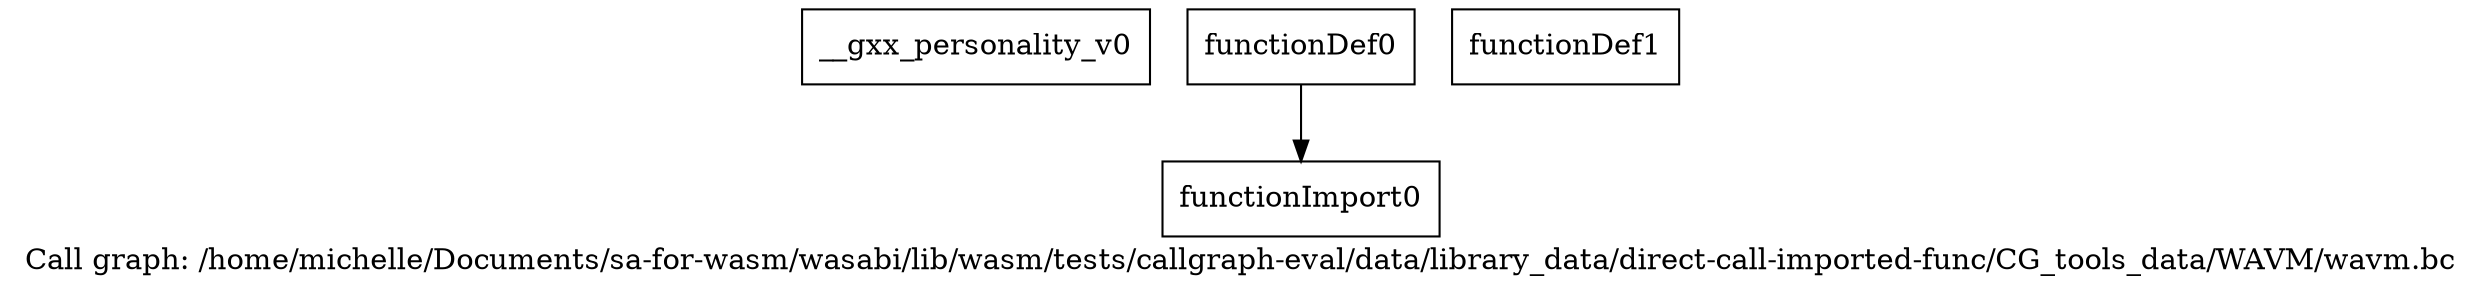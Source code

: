 digraph "Call graph: /home/michelle/Documents/sa-for-wasm/wasabi/lib/wasm/tests/callgraph-eval/data/library_data/direct-call-imported-func/CG_tools_data/WAVM/wavm.bc" {
	label="Call graph: /home/michelle/Documents/sa-for-wasm/wasabi/lib/wasm/tests/callgraph-eval/data/library_data/direct-call-imported-func/CG_tools_data/WAVM/wavm.bc";

	Node0x17f8900 [shape=record,label="{__gxx_personality_v0}"];
	Node0x17f89b0 [shape=record,label="{functionImport0}"];
	Node0x17f8a30 [shape=record,label="{functionDef0}"];
	Node0x17f8a30 -> Node0x17f89b0;
	Node0x17f8ae0 [shape=record,label="{functionDef1}"];
}
